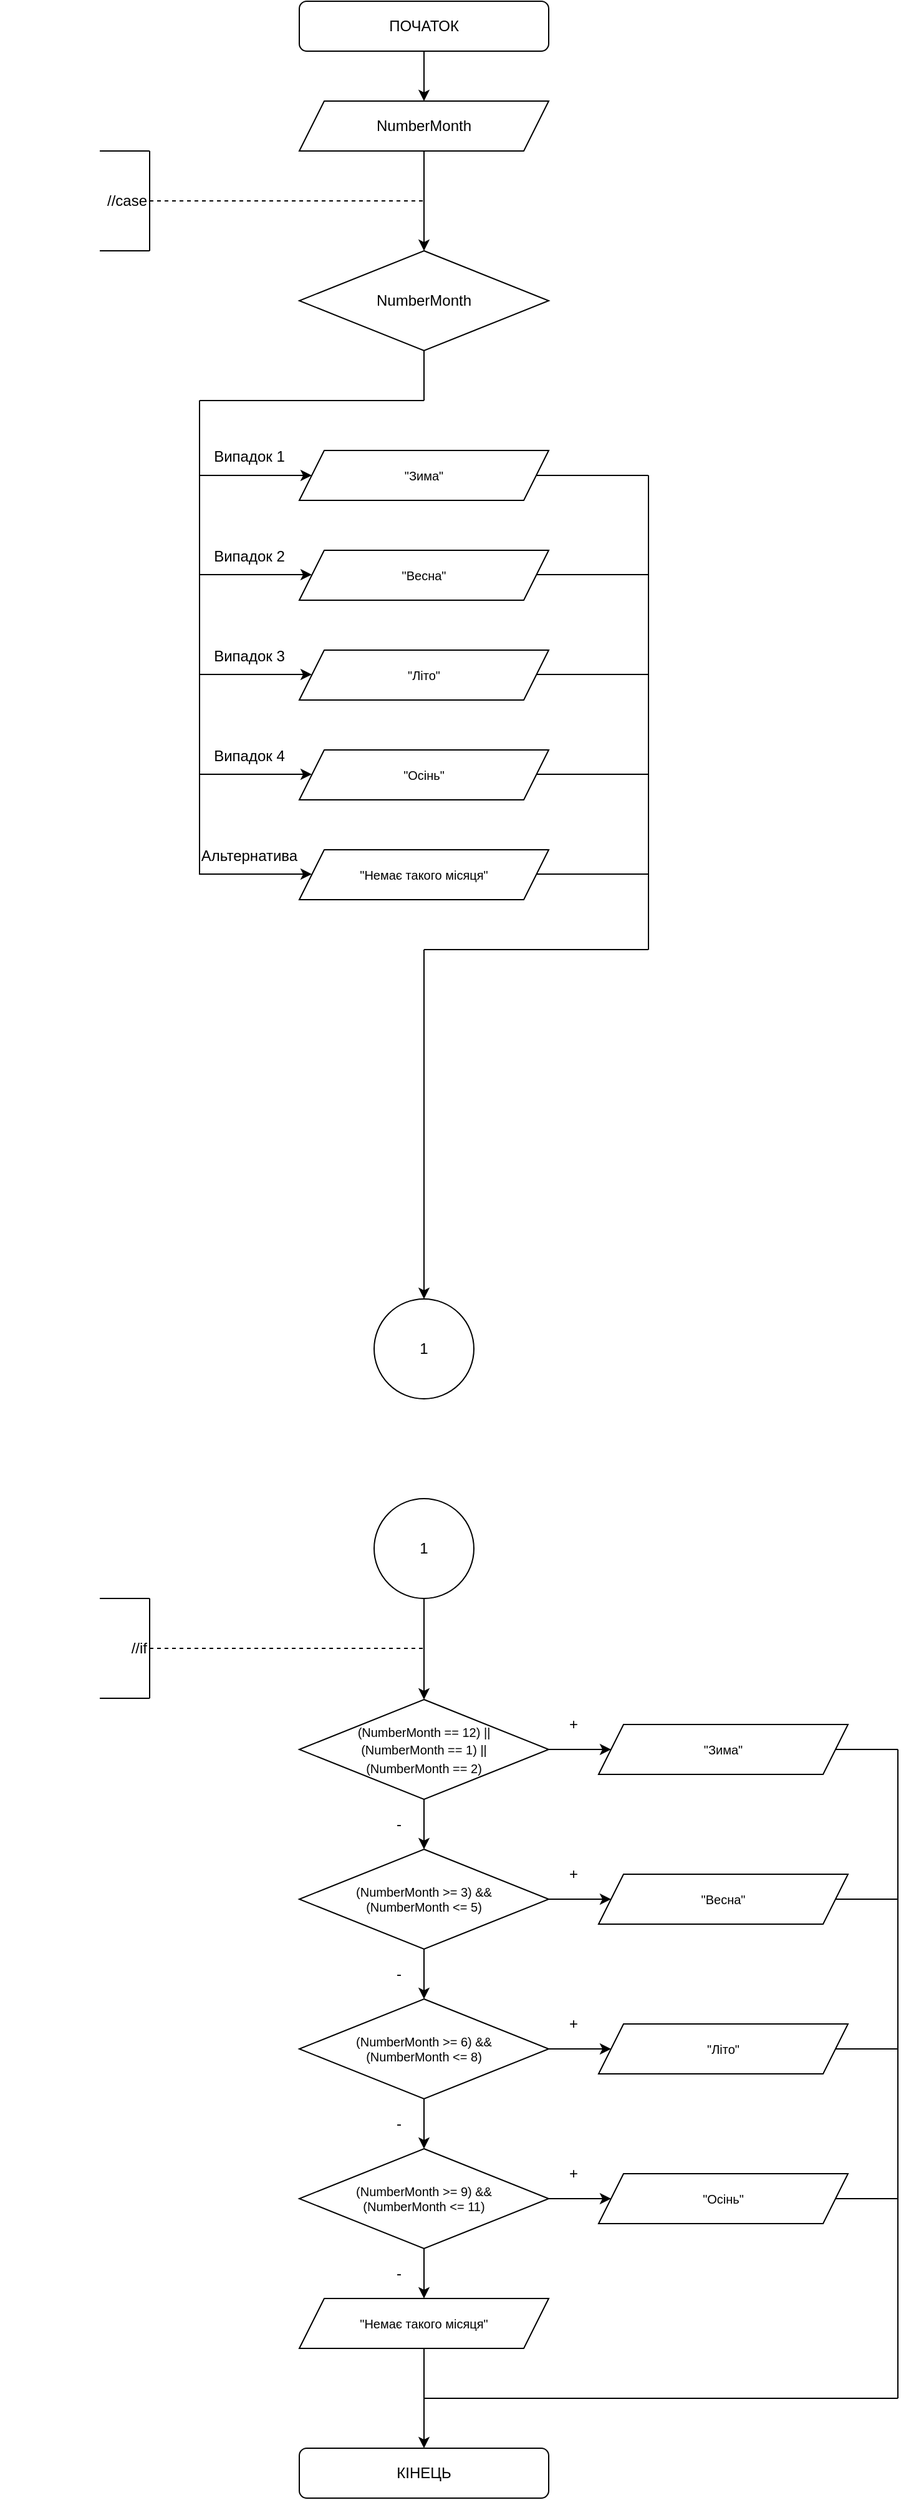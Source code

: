<mxfile version="16.5.1" type="device"><diagram id="EPO-_aFM53T4RmWndsdn" name="Страница 1"><mxGraphModel dx="868" dy="563" grid="1" gridSize="10" guides="1" tooltips="1" connect="1" arrows="1" fold="1" page="1" pageScale="1" pageWidth="827" pageHeight="1169" math="0" shadow="0"><root><mxCell id="0"/><mxCell id="1" parent="0"/><mxCell id="KYch6MwkE5HQmvV4d69m-5" value="" style="edgeStyle=orthogonalEdgeStyle;rounded=0;orthogonalLoop=1;jettySize=auto;html=1;" parent="1" source="KYch6MwkE5HQmvV4d69m-1" target="KYch6MwkE5HQmvV4d69m-4" edge="1"><mxGeometry relative="1" as="geometry"/></mxCell><mxCell id="KYch6MwkE5HQmvV4d69m-1" value="ПОЧАТОК" style="rounded=1;whiteSpace=wrap;html=1;" parent="1" vertex="1"><mxGeometry x="320" width="200" height="40" as="geometry"/></mxCell><mxCell id="KYch6MwkE5HQmvV4d69m-2" value="КІНЕЦЬ" style="rounded=1;whiteSpace=wrap;html=1;" parent="1" vertex="1"><mxGeometry x="320" y="1961" width="200" height="40" as="geometry"/></mxCell><mxCell id="KYch6MwkE5HQmvV4d69m-6" value="" style="edgeStyle=orthogonalEdgeStyle;rounded=0;orthogonalLoop=1;jettySize=auto;html=1;" parent="1" source="KYch6MwkE5HQmvV4d69m-4" edge="1"><mxGeometry relative="1" as="geometry"><mxPoint x="420" y="200" as="targetPoint"/></mxGeometry></mxCell><mxCell id="KYch6MwkE5HQmvV4d69m-4" value="NumberMonth" style="shape=parallelogram;perimeter=parallelogramPerimeter;whiteSpace=wrap;html=1;fixedSize=1;" parent="1" vertex="1"><mxGeometry x="320" y="80" width="200" height="40" as="geometry"/></mxCell><mxCell id="KYch6MwkE5HQmvV4d69m-7" value="NumberMonth" style="rhombus;whiteSpace=wrap;html=1;" parent="1" vertex="1"><mxGeometry x="320" y="200" width="200" height="80" as="geometry"/></mxCell><mxCell id="KYch6MwkE5HQmvV4d69m-21" value="" style="edgeStyle=orthogonalEdgeStyle;rounded=0;orthogonalLoop=1;jettySize=auto;html=1;fontSize=10;" parent="1" source="KYch6MwkE5HQmvV4d69m-16" target="KYch6MwkE5HQmvV4d69m-20" edge="1"><mxGeometry relative="1" as="geometry"/></mxCell><mxCell id="KYch6MwkE5HQmvV4d69m-33" value="" style="edgeStyle=orthogonalEdgeStyle;rounded=0;orthogonalLoop=1;jettySize=auto;html=1;fontSize=10;" parent="1" source="KYch6MwkE5HQmvV4d69m-16" target="KYch6MwkE5HQmvV4d69m-30" edge="1"><mxGeometry relative="1" as="geometry"/></mxCell><mxCell id="KYch6MwkE5HQmvV4d69m-16" value="&lt;font style=&quot;font-size: 10px&quot;&gt;(NumberMonth == 12) ||&lt;br&gt;(NumberMonth == 1) ||&lt;br&gt;(NumberMonth == 2)&lt;/font&gt;" style="rhombus;whiteSpace=wrap;html=1;" parent="1" vertex="1"><mxGeometry x="320" y="1361" width="200" height="80" as="geometry"/></mxCell><mxCell id="KYch6MwkE5HQmvV4d69m-25" value="" style="edgeStyle=orthogonalEdgeStyle;rounded=0;orthogonalLoop=1;jettySize=auto;html=1;fontSize=10;" parent="1" source="KYch6MwkE5HQmvV4d69m-20" target="KYch6MwkE5HQmvV4d69m-24" edge="1"><mxGeometry relative="1" as="geometry"/></mxCell><mxCell id="KYch6MwkE5HQmvV4d69m-34" value="" style="edgeStyle=orthogonalEdgeStyle;rounded=0;orthogonalLoop=1;jettySize=auto;html=1;fontSize=10;" parent="1" source="KYch6MwkE5HQmvV4d69m-20" target="KYch6MwkE5HQmvV4d69m-31" edge="1"><mxGeometry relative="1" as="geometry"/></mxCell><mxCell id="KYch6MwkE5HQmvV4d69m-20" value="(NumberMonth &amp;gt;= 3) &amp;amp;&amp;amp;&lt;br&gt;(NumberMonth &amp;lt;= 5)" style="rhombus;whiteSpace=wrap;html=1;fontSize=10;" parent="1" vertex="1"><mxGeometry x="320" y="1481" width="200" height="80" as="geometry"/></mxCell><mxCell id="KYch6MwkE5HQmvV4d69m-27" value="" style="edgeStyle=orthogonalEdgeStyle;rounded=0;orthogonalLoop=1;jettySize=auto;html=1;fontSize=10;" parent="1" source="KYch6MwkE5HQmvV4d69m-24" target="KYch6MwkE5HQmvV4d69m-26" edge="1"><mxGeometry relative="1" as="geometry"/></mxCell><mxCell id="KYch6MwkE5HQmvV4d69m-35" value="" style="edgeStyle=orthogonalEdgeStyle;rounded=0;orthogonalLoop=1;jettySize=auto;html=1;fontSize=10;" parent="1" source="KYch6MwkE5HQmvV4d69m-24" target="KYch6MwkE5HQmvV4d69m-32" edge="1"><mxGeometry relative="1" as="geometry"/></mxCell><mxCell id="KYch6MwkE5HQmvV4d69m-24" value="(NumberMonth &amp;gt;= 6) &amp;amp;&amp;amp;&lt;br&gt;(NumberMonth &amp;lt;= 8)" style="rhombus;whiteSpace=wrap;html=1;fontSize=10;" parent="1" vertex="1"><mxGeometry x="320" y="1601" width="200" height="80" as="geometry"/></mxCell><mxCell id="KYch6MwkE5HQmvV4d69m-37" value="" style="edgeStyle=orthogonalEdgeStyle;rounded=0;orthogonalLoop=1;jettySize=auto;html=1;fontSize=10;" parent="1" source="KYch6MwkE5HQmvV4d69m-26" target="KYch6MwkE5HQmvV4d69m-36" edge="1"><mxGeometry relative="1" as="geometry"/></mxCell><mxCell id="KYch6MwkE5HQmvV4d69m-39" value="" style="edgeStyle=orthogonalEdgeStyle;rounded=0;orthogonalLoop=1;jettySize=auto;html=1;fontSize=10;" parent="1" source="KYch6MwkE5HQmvV4d69m-26" target="KYch6MwkE5HQmvV4d69m-38" edge="1"><mxGeometry relative="1" as="geometry"/></mxCell><mxCell id="KYch6MwkE5HQmvV4d69m-26" value="(NumberMonth &amp;gt;= 9) &amp;amp;&amp;amp;&lt;br&gt;(NumberMonth &amp;lt;= 11)" style="rhombus;whiteSpace=wrap;html=1;fontSize=10;" parent="1" vertex="1"><mxGeometry x="320" y="1721" width="200" height="80" as="geometry"/></mxCell><mxCell id="KYch6MwkE5HQmvV4d69m-30" value="&quot;Зима&quot;" style="shape=parallelogram;perimeter=parallelogramPerimeter;whiteSpace=wrap;html=1;fixedSize=1;fontSize=10;" parent="1" vertex="1"><mxGeometry x="560" y="1381" width="200" height="40" as="geometry"/></mxCell><mxCell id="KYch6MwkE5HQmvV4d69m-31" value="&quot;Весна&quot;" style="shape=parallelogram;perimeter=parallelogramPerimeter;whiteSpace=wrap;html=1;fixedSize=1;fontSize=10;" parent="1" vertex="1"><mxGeometry x="560" y="1501" width="200" height="40" as="geometry"/></mxCell><mxCell id="KYch6MwkE5HQmvV4d69m-32" value="&quot;Літо&quot;" style="shape=parallelogram;perimeter=parallelogramPerimeter;whiteSpace=wrap;html=1;fixedSize=1;fontSize=10;" parent="1" vertex="1"><mxGeometry x="560" y="1621" width="200" height="40" as="geometry"/></mxCell><mxCell id="KYch6MwkE5HQmvV4d69m-36" value="&quot;Осінь&quot;" style="shape=parallelogram;perimeter=parallelogramPerimeter;whiteSpace=wrap;html=1;fixedSize=1;fontSize=10;" parent="1" vertex="1"><mxGeometry x="560" y="1741" width="200" height="40" as="geometry"/></mxCell><mxCell id="UI_48qURQpzgxYNzv7uQ-2" value="" style="edgeStyle=orthogonalEdgeStyle;rounded=0;orthogonalLoop=1;jettySize=auto;html=1;" parent="1" source="KYch6MwkE5HQmvV4d69m-38" target="KYch6MwkE5HQmvV4d69m-2" edge="1"><mxGeometry relative="1" as="geometry"/></mxCell><mxCell id="KYch6MwkE5HQmvV4d69m-38" value="&quot;Немає такого місяця&quot;" style="shape=parallelogram;perimeter=parallelogramPerimeter;whiteSpace=wrap;html=1;fixedSize=1;fontSize=10;" parent="1" vertex="1"><mxGeometry x="320" y="1841" width="200" height="40" as="geometry"/></mxCell><mxCell id="KYch6MwkE5HQmvV4d69m-41" value="" style="endArrow=none;html=1;rounded=0;fontSize=10;exitX=1;exitY=0.5;exitDx=0;exitDy=0;" parent="1" source="KYch6MwkE5HQmvV4d69m-36" edge="1"><mxGeometry width="50" height="50" relative="1" as="geometry"><mxPoint x="810" y="1781" as="sourcePoint"/><mxPoint x="800" y="1761" as="targetPoint"/></mxGeometry></mxCell><mxCell id="KYch6MwkE5HQmvV4d69m-42" value="" style="endArrow=none;html=1;rounded=0;fontSize=10;exitX=1;exitY=0.5;exitDx=0;exitDy=0;" parent="1" source="KYch6MwkE5HQmvV4d69m-32" edge="1"><mxGeometry width="50" height="50" relative="1" as="geometry"><mxPoint x="760" y="1771" as="sourcePoint"/><mxPoint x="800" y="1641" as="targetPoint"/></mxGeometry></mxCell><mxCell id="KYch6MwkE5HQmvV4d69m-43" value="" style="endArrow=none;html=1;rounded=0;fontSize=10;exitX=1;exitY=0.5;exitDx=0;exitDy=0;" parent="1" source="KYch6MwkE5HQmvV4d69m-31" edge="1"><mxGeometry width="50" height="50" relative="1" as="geometry"><mxPoint x="780" y="1541" as="sourcePoint"/><mxPoint x="800" y="1521" as="targetPoint"/></mxGeometry></mxCell><mxCell id="KYch6MwkE5HQmvV4d69m-44" value="" style="endArrow=none;html=1;rounded=0;fontSize=10;exitX=1;exitY=0.5;exitDx=0;exitDy=0;" parent="1" source="KYch6MwkE5HQmvV4d69m-30" edge="1"><mxGeometry width="50" height="50" relative="1" as="geometry"><mxPoint x="870" y="1421" as="sourcePoint"/><mxPoint x="800" y="1401" as="targetPoint"/></mxGeometry></mxCell><mxCell id="KYch6MwkE5HQmvV4d69m-45" value="" style="endArrow=none;html=1;rounded=0;fontSize=10;" parent="1" edge="1"><mxGeometry width="50" height="50" relative="1" as="geometry"><mxPoint x="800" y="1401" as="sourcePoint"/><mxPoint x="800" y="1921" as="targetPoint"/></mxGeometry></mxCell><mxCell id="KYch6MwkE5HQmvV4d69m-46" value="" style="endArrow=none;html=1;rounded=0;fontSize=10;" parent="1" edge="1"><mxGeometry width="50" height="50" relative="1" as="geometry"><mxPoint x="420" y="1921" as="sourcePoint"/><mxPoint x="800" y="1921" as="targetPoint"/></mxGeometry></mxCell><mxCell id="KYch6MwkE5HQmvV4d69m-47" value="+" style="text;html=1;strokeColor=none;fillColor=none;align=center;verticalAlign=middle;whiteSpace=wrap;rounded=0;" parent="1" vertex="1"><mxGeometry x="520" y="1361" width="40" height="40" as="geometry"/></mxCell><mxCell id="KYch6MwkE5HQmvV4d69m-48" value="+" style="text;html=1;strokeColor=none;fillColor=none;align=center;verticalAlign=middle;whiteSpace=wrap;rounded=0;" parent="1" vertex="1"><mxGeometry x="520" y="1481" width="40" height="40" as="geometry"/></mxCell><mxCell id="KYch6MwkE5HQmvV4d69m-49" value="+" style="text;html=1;strokeColor=none;fillColor=none;align=center;verticalAlign=middle;whiteSpace=wrap;rounded=0;" parent="1" vertex="1"><mxGeometry x="520" y="1601" width="40" height="40" as="geometry"/></mxCell><mxCell id="KYch6MwkE5HQmvV4d69m-50" value="+" style="text;html=1;strokeColor=none;fillColor=none;align=center;verticalAlign=middle;whiteSpace=wrap;rounded=0;" parent="1" vertex="1"><mxGeometry x="520" y="1721" width="40" height="40" as="geometry"/></mxCell><mxCell id="KYch6MwkE5HQmvV4d69m-51" value="-" style="text;html=1;strokeColor=none;fillColor=none;align=center;verticalAlign=middle;whiteSpace=wrap;rounded=0;" parent="1" vertex="1"><mxGeometry x="380" y="1441" width="40" height="40" as="geometry"/></mxCell><mxCell id="KYch6MwkE5HQmvV4d69m-52" value="-" style="text;html=1;strokeColor=none;fillColor=none;align=center;verticalAlign=middle;whiteSpace=wrap;rounded=0;" parent="1" vertex="1"><mxGeometry x="380" y="1561" width="40" height="40" as="geometry"/></mxCell><mxCell id="KYch6MwkE5HQmvV4d69m-53" value="-" style="text;html=1;strokeColor=none;fillColor=none;align=center;verticalAlign=middle;whiteSpace=wrap;rounded=0;" parent="1" vertex="1"><mxGeometry x="380" y="1681" width="40" height="40" as="geometry"/></mxCell><mxCell id="KYch6MwkE5HQmvV4d69m-54" value="-" style="text;html=1;strokeColor=none;fillColor=none;align=center;verticalAlign=middle;whiteSpace=wrap;rounded=0;" parent="1" vertex="1"><mxGeometry x="380" y="1801" width="40" height="40" as="geometry"/></mxCell><mxCell id="UI_48qURQpzgxYNzv7uQ-3" value="" style="endArrow=none;dashed=1;html=1;rounded=0;" parent="1" edge="1"><mxGeometry width="50" height="50" relative="1" as="geometry"><mxPoint x="200" y="160" as="sourcePoint"/><mxPoint x="420" y="160" as="targetPoint"/></mxGeometry></mxCell><mxCell id="UI_48qURQpzgxYNzv7uQ-4" value="" style="endArrow=none;html=1;rounded=0;" parent="1" edge="1"><mxGeometry width="50" height="50" relative="1" as="geometry"><mxPoint x="200" y="200" as="sourcePoint"/><mxPoint x="200" y="120" as="targetPoint"/></mxGeometry></mxCell><mxCell id="UI_48qURQpzgxYNzv7uQ-5" value="" style="endArrow=none;html=1;rounded=0;" parent="1" edge="1"><mxGeometry width="50" height="50" relative="1" as="geometry"><mxPoint x="160" y="120" as="sourcePoint"/><mxPoint x="200" y="120" as="targetPoint"/></mxGeometry></mxCell><mxCell id="UI_48qURQpzgxYNzv7uQ-6" value="" style="endArrow=none;html=1;rounded=0;" parent="1" edge="1"><mxGeometry width="50" height="50" relative="1" as="geometry"><mxPoint x="160" y="200" as="sourcePoint"/><mxPoint x="200" y="200" as="targetPoint"/></mxGeometry></mxCell><mxCell id="UI_48qURQpzgxYNzv7uQ-7" value="//case" style="text;html=1;strokeColor=none;fillColor=none;align=right;verticalAlign=middle;whiteSpace=wrap;rounded=0;" parent="1" vertex="1"><mxGeometry x="80" y="120" width="120" height="80" as="geometry"/></mxCell><mxCell id="UI_48qURQpzgxYNzv7uQ-8" value="" style="endArrow=none;dashed=1;html=1;rounded=0;" parent="1" edge="1"><mxGeometry width="50" height="50" relative="1" as="geometry"><mxPoint x="200" y="1320" as="sourcePoint"/><mxPoint x="420" y="1320" as="targetPoint"/></mxGeometry></mxCell><mxCell id="UI_48qURQpzgxYNzv7uQ-9" value="" style="endArrow=none;html=1;rounded=0;" parent="1" edge="1"><mxGeometry width="50" height="50" relative="1" as="geometry"><mxPoint x="200" y="1360" as="sourcePoint"/><mxPoint x="200" y="1280" as="targetPoint"/></mxGeometry></mxCell><mxCell id="UI_48qURQpzgxYNzv7uQ-10" value="" style="endArrow=none;html=1;rounded=0;" parent="1" edge="1"><mxGeometry width="50" height="50" relative="1" as="geometry"><mxPoint x="160" y="1280" as="sourcePoint"/><mxPoint x="200" y="1280" as="targetPoint"/></mxGeometry></mxCell><mxCell id="UI_48qURQpzgxYNzv7uQ-11" value="" style="endArrow=none;html=1;rounded=0;" parent="1" edge="1"><mxGeometry width="50" height="50" relative="1" as="geometry"><mxPoint x="160" y="1360" as="sourcePoint"/><mxPoint x="200" y="1360" as="targetPoint"/></mxGeometry></mxCell><mxCell id="UI_48qURQpzgxYNzv7uQ-12" value="//if" style="text;html=1;strokeColor=none;fillColor=none;align=right;verticalAlign=middle;whiteSpace=wrap;rounded=0;" parent="1" vertex="1"><mxGeometry x="80" y="1280" width="120" height="80" as="geometry"/></mxCell><mxCell id="jf0WY8Unq3zmI7XIPKg6-2" value="" style="edgeStyle=orthogonalEdgeStyle;rounded=0;orthogonalLoop=1;jettySize=auto;html=1;" parent="1" source="jf0WY8Unq3zmI7XIPKg6-1" target="KYch6MwkE5HQmvV4d69m-16" edge="1"><mxGeometry relative="1" as="geometry"/></mxCell><mxCell id="jf0WY8Unq3zmI7XIPKg6-1" value="1" style="ellipse;whiteSpace=wrap;html=1;aspect=fixed;" parent="1" vertex="1"><mxGeometry x="380" y="1200" width="80" height="80" as="geometry"/></mxCell><mxCell id="jf0WY8Unq3zmI7XIPKg6-3" value="1" style="ellipse;whiteSpace=wrap;html=1;aspect=fixed;" parent="1" vertex="1"><mxGeometry x="380" y="1040" width="80" height="80" as="geometry"/></mxCell><mxCell id="jf0WY8Unq3zmI7XIPKg6-4" value="&quot;Зима&quot;" style="shape=parallelogram;perimeter=parallelogramPerimeter;whiteSpace=wrap;html=1;fixedSize=1;fontSize=10;" parent="1" vertex="1"><mxGeometry x="320" y="360" width="200" height="40" as="geometry"/></mxCell><mxCell id="jf0WY8Unq3zmI7XIPKg6-5" value="&quot;Весна&quot;" style="shape=parallelogram;perimeter=parallelogramPerimeter;whiteSpace=wrap;html=1;fixedSize=1;fontSize=10;" parent="1" vertex="1"><mxGeometry x="320" y="440" width="200" height="40" as="geometry"/></mxCell><mxCell id="jf0WY8Unq3zmI7XIPKg6-6" value="&quot;Літо&quot;" style="shape=parallelogram;perimeter=parallelogramPerimeter;whiteSpace=wrap;html=1;fixedSize=1;fontSize=10;" parent="1" vertex="1"><mxGeometry x="320" y="520" width="200" height="40" as="geometry"/></mxCell><mxCell id="jf0WY8Unq3zmI7XIPKg6-7" value="&quot;Осінь&quot;" style="shape=parallelogram;perimeter=parallelogramPerimeter;whiteSpace=wrap;html=1;fixedSize=1;fontSize=10;" parent="1" vertex="1"><mxGeometry x="320" y="600" width="200" height="40" as="geometry"/></mxCell><mxCell id="jf0WY8Unq3zmI7XIPKg6-8" value="&quot;Немає такого місяця&quot;" style="shape=parallelogram;perimeter=parallelogramPerimeter;whiteSpace=wrap;html=1;fixedSize=1;fontSize=10;" parent="1" vertex="1"><mxGeometry x="320" y="680" width="200" height="40" as="geometry"/></mxCell><mxCell id="jf0WY8Unq3zmI7XIPKg6-9" value="" style="endArrow=none;html=1;rounded=0;entryX=0.5;entryY=1;entryDx=0;entryDy=0;" parent="1" target="KYch6MwkE5HQmvV4d69m-7" edge="1"><mxGeometry width="50" height="50" relative="1" as="geometry"><mxPoint x="420" y="320" as="sourcePoint"/><mxPoint x="430" y="310" as="targetPoint"/></mxGeometry></mxCell><mxCell id="jf0WY8Unq3zmI7XIPKg6-10" value="" style="endArrow=none;html=1;rounded=0;" parent="1" edge="1"><mxGeometry width="50" height="50" relative="1" as="geometry"><mxPoint x="240" y="320" as="sourcePoint"/><mxPoint x="420" y="320" as="targetPoint"/></mxGeometry></mxCell><mxCell id="jf0WY8Unq3zmI7XIPKg6-11" value="" style="endArrow=none;html=1;rounded=0;" parent="1" edge="1"><mxGeometry width="50" height="50" relative="1" as="geometry"><mxPoint x="240" y="700" as="sourcePoint"/><mxPoint x="240" y="320" as="targetPoint"/></mxGeometry></mxCell><mxCell id="jf0WY8Unq3zmI7XIPKg6-12" value="" style="endArrow=classic;html=1;rounded=0;entryX=0;entryY=0.5;entryDx=0;entryDy=0;" parent="1" target="jf0WY8Unq3zmI7XIPKg6-4" edge="1"><mxGeometry width="50" height="50" relative="1" as="geometry"><mxPoint x="240" y="380" as="sourcePoint"/><mxPoint x="320" y="370" as="targetPoint"/></mxGeometry></mxCell><mxCell id="jf0WY8Unq3zmI7XIPKg6-13" value="" style="endArrow=classic;html=1;rounded=0;entryX=0;entryY=0.5;entryDx=0;entryDy=0;" parent="1" edge="1"><mxGeometry width="50" height="50" relative="1" as="geometry"><mxPoint x="240" y="459.5" as="sourcePoint"/><mxPoint x="330" y="459.5" as="targetPoint"/></mxGeometry></mxCell><mxCell id="jf0WY8Unq3zmI7XIPKg6-14" value="" style="endArrow=classic;html=1;rounded=0;entryX=0;entryY=0.5;entryDx=0;entryDy=0;" parent="1" edge="1"><mxGeometry width="50" height="50" relative="1" as="geometry"><mxPoint x="240" y="539.5" as="sourcePoint"/><mxPoint x="330" y="539.5" as="targetPoint"/></mxGeometry></mxCell><mxCell id="jf0WY8Unq3zmI7XIPKg6-15" value="" style="endArrow=classic;html=1;rounded=0;entryX=0;entryY=0.5;entryDx=0;entryDy=0;" parent="1" edge="1"><mxGeometry width="50" height="50" relative="1" as="geometry"><mxPoint x="240" y="619.5" as="sourcePoint"/><mxPoint x="330" y="619.5" as="targetPoint"/></mxGeometry></mxCell><mxCell id="jf0WY8Unq3zmI7XIPKg6-16" value="" style="endArrow=classic;html=1;rounded=0;entryX=0;entryY=0.5;entryDx=0;entryDy=0;" parent="1" edge="1"><mxGeometry width="50" height="50" relative="1" as="geometry"><mxPoint x="240" y="699.5" as="sourcePoint"/><mxPoint x="330" y="699.5" as="targetPoint"/></mxGeometry></mxCell><mxCell id="jf0WY8Unq3zmI7XIPKg6-17" value="" style="endArrow=none;html=1;rounded=0;exitX=1;exitY=0.5;exitDx=0;exitDy=0;" parent="1" source="jf0WY8Unq3zmI7XIPKg6-4" edge="1"><mxGeometry width="50" height="50" relative="1" as="geometry"><mxPoint x="620" y="420" as="sourcePoint"/><mxPoint x="600" y="380" as="targetPoint"/></mxGeometry></mxCell><mxCell id="jf0WY8Unq3zmI7XIPKg6-18" value="" style="endArrow=none;html=1;rounded=0;exitX=1;exitY=0.5;exitDx=0;exitDy=0;" parent="1" edge="1"><mxGeometry width="50" height="50" relative="1" as="geometry"><mxPoint x="510" y="459.5" as="sourcePoint"/><mxPoint x="600" y="459.5" as="targetPoint"/></mxGeometry></mxCell><mxCell id="jf0WY8Unq3zmI7XIPKg6-19" value="" style="endArrow=none;html=1;rounded=0;exitX=1;exitY=0.5;exitDx=0;exitDy=0;" parent="1" edge="1"><mxGeometry width="50" height="50" relative="1" as="geometry"><mxPoint x="510" y="539.5" as="sourcePoint"/><mxPoint x="600" y="539.5" as="targetPoint"/></mxGeometry></mxCell><mxCell id="jf0WY8Unq3zmI7XIPKg6-20" value="" style="endArrow=none;html=1;rounded=0;exitX=1;exitY=0.5;exitDx=0;exitDy=0;" parent="1" edge="1"><mxGeometry width="50" height="50" relative="1" as="geometry"><mxPoint x="510" y="619.5" as="sourcePoint"/><mxPoint x="600" y="619.5" as="targetPoint"/></mxGeometry></mxCell><mxCell id="jf0WY8Unq3zmI7XIPKg6-21" value="" style="endArrow=none;html=1;rounded=0;exitX=1;exitY=0.5;exitDx=0;exitDy=0;" parent="1" edge="1"><mxGeometry width="50" height="50" relative="1" as="geometry"><mxPoint x="510" y="699.5" as="sourcePoint"/><mxPoint x="600" y="699.5" as="targetPoint"/></mxGeometry></mxCell><mxCell id="jf0WY8Unq3zmI7XIPKg6-22" value="" style="endArrow=none;html=1;rounded=0;" parent="1" edge="1"><mxGeometry width="50" height="50" relative="1" as="geometry"><mxPoint x="600" y="760" as="sourcePoint"/><mxPoint x="600" y="380" as="targetPoint"/></mxGeometry></mxCell><mxCell id="jf0WY8Unq3zmI7XIPKg6-23" value="" style="endArrow=none;html=1;rounded=0;" parent="1" edge="1"><mxGeometry width="50" height="50" relative="1" as="geometry"><mxPoint x="420" y="760" as="sourcePoint"/><mxPoint x="600" y="760" as="targetPoint"/></mxGeometry></mxCell><mxCell id="jf0WY8Unq3zmI7XIPKg6-24" value="" style="endArrow=classic;html=1;rounded=0;entryX=0.5;entryY=0;entryDx=0;entryDy=0;" parent="1" target="jf0WY8Unq3zmI7XIPKg6-3" edge="1"><mxGeometry width="50" height="50" relative="1" as="geometry"><mxPoint x="420" y="760" as="sourcePoint"/><mxPoint x="500" y="870" as="targetPoint"/></mxGeometry></mxCell><mxCell id="jf0WY8Unq3zmI7XIPKg6-25" value="Випадок 1" style="text;html=1;strokeColor=none;fillColor=none;align=center;verticalAlign=middle;whiteSpace=wrap;rounded=0;" parent="1" vertex="1"><mxGeometry x="240" y="350" width="80" height="30" as="geometry"/></mxCell><mxCell id="jf0WY8Unq3zmI7XIPKg6-26" value="Випадок 2&lt;span style=&quot;color: rgba(0 , 0 , 0 , 0) ; font-family: monospace ; font-size: 0px&quot;&gt;%3CmxGraphModel%3E%3Croot%3E%3CmxCell%20id%3D%220%22%2F%3E%3CmxCell%20id%3D%221%22%20parent%3D%220%22%2F%3E%3CmxCell%20id%3D%222%22%20value%3D%22%D0%92%D0%B8%D0%BF%D0%B0%D0%B4%D0%BE%D0%BA%201%22%20style%3D%22text%3Bhtml%3D1%3BstrokeColor%3Dnone%3BfillColor%3Dnone%3Balign%3Dcenter%3BverticalAlign%3Dmiddle%3BwhiteSpace%3Dwrap%3Brounded%3D0%3B%22%20vertex%3D%221%22%20parent%3D%221%22%3E%3CmxGeometry%20x%3D%22240%22%20y%3D%22350%22%20width%3D%2280%22%20height%3D%2230%22%20as%3D%22geometry%22%2F%3E%3C%2FmxCell%3E%3C%2Froot%3E%3C%2FmxGraphModel%3E&lt;/span&gt;" style="text;html=1;strokeColor=none;fillColor=none;align=center;verticalAlign=middle;whiteSpace=wrap;rounded=0;" parent="1" vertex="1"><mxGeometry x="240" y="430" width="80" height="30" as="geometry"/></mxCell><mxCell id="jf0WY8Unq3zmI7XIPKg6-27" value="Випадок 3" style="text;html=1;strokeColor=none;fillColor=none;align=center;verticalAlign=middle;whiteSpace=wrap;rounded=0;" parent="1" vertex="1"><mxGeometry x="240" y="510" width="80" height="30" as="geometry"/></mxCell><mxCell id="jf0WY8Unq3zmI7XIPKg6-28" value="Випадок 4&lt;span style=&quot;color: rgba(0 , 0 , 0 , 0) ; font-family: monospace ; font-size: 0px&quot;&gt;%3CmxGraphModel%3E%3Croot%3E%3CmxCell%20id%3D%220%22%2F%3E%3CmxCell%20id%3D%221%22%20parent%3D%220%22%2F%3E%3CmxCell%20id%3D%222%22%20value%3D%22%D0%92%D0%B8%D0%BF%D0%B0%D0%B4%D0%BE%D0%BA%201%22%20style%3D%22text%3Bhtml%3D1%3BstrokeColor%3Dnone%3BfillColor%3Dnone%3Balign%3Dcenter%3BverticalAlign%3Dmiddle%3BwhiteSpace%3Dwrap%3Brounded%3D0%3B%22%20vertex%3D%221%22%20parent%3D%221%22%3E%3CmxGeometry%20x%3D%22240%22%20y%3D%22350%22%20width%3D%2280%22%20height%3D%2230%22%20as%3D%22geometry%22%2F%3E%3C%2FmxCell%3E%3C%2Froot%3E%3C%2FmxGraphModel%3E&lt;/span&gt;" style="text;html=1;strokeColor=none;fillColor=none;align=center;verticalAlign=middle;whiteSpace=wrap;rounded=0;" parent="1" vertex="1"><mxGeometry x="240" y="590" width="80" height="30" as="geometry"/></mxCell><mxCell id="jf0WY8Unq3zmI7XIPKg6-29" value="Альтернатива" style="text;html=1;strokeColor=none;fillColor=none;align=center;verticalAlign=middle;whiteSpace=wrap;rounded=0;" parent="1" vertex="1"><mxGeometry x="240" y="670" width="80" height="30" as="geometry"/></mxCell></root></mxGraphModel></diagram></mxfile>